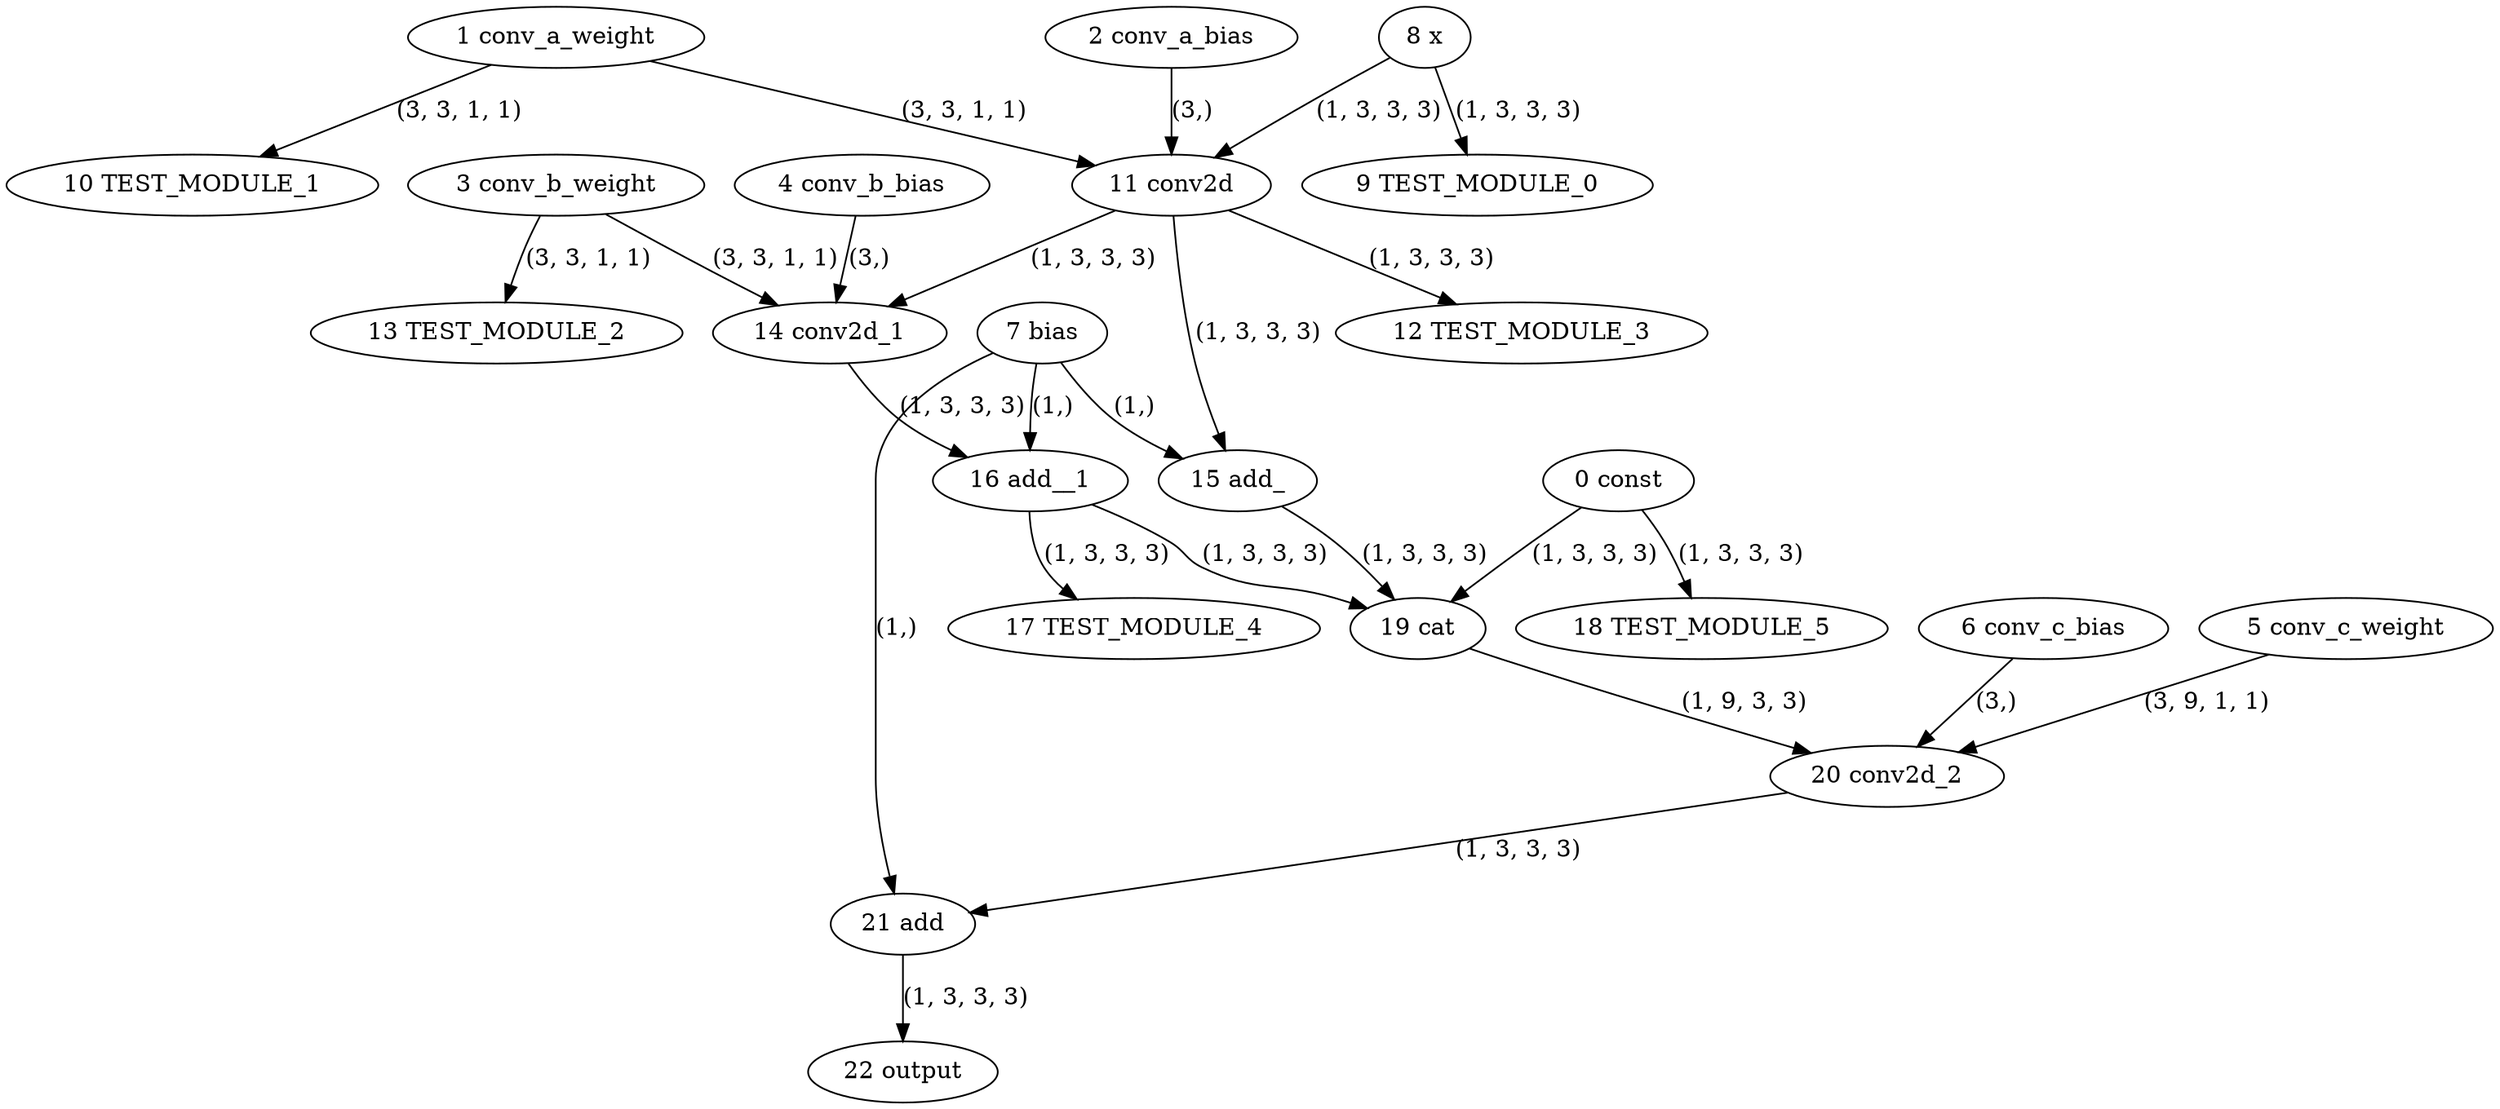 strict digraph  {
"0 const" [id=0, type=get_attr];
"1 conv_a_weight" [id=1, type=get_attr];
"2 conv_a_bias" [id=2, type=get_attr];
"3 conv_b_weight" [id=3, type=get_attr];
"4 conv_b_bias" [id=4, type=get_attr];
"5 conv_c_weight" [id=5, type=get_attr];
"6 conv_c_bias" [id=6, type=get_attr];
"7 bias" [id=7, type=get_attr];
"8 x" [id=8, type=input];
"9 TEST_MODULE_0" [id=9, type=call_module];
"10 TEST_MODULE_1" [id=10, type=call_module];
"11 conv2d" [id=11, type=conv2d];
"12 TEST_MODULE_3" [id=12, type=call_module];
"13 TEST_MODULE_2" [id=13, type=call_module];
"14 conv2d_1" [id=14, type=conv2d];
"15 add_" [id=15, type=add_];
"16 add__1" [id=16, type=add_];
"17 TEST_MODULE_4" [id=17, type=call_module];
"18 TEST_MODULE_5" [id=18, type=call_module];
"19 cat" [id=19, type=cat];
"20 conv2d_2" [id=20, type=conv2d];
"21 add" [id=21, type=add];
"22 output" [id=22, type=output];
"0 const" -> "18 TEST_MODULE_5"  [label="(1, 3, 3, 3)", style=solid];
"0 const" -> "19 cat"  [label="(1, 3, 3, 3)", style=solid];
"1 conv_a_weight" -> "10 TEST_MODULE_1"  [label="(3, 3, 1, 1)", style=solid];
"1 conv_a_weight" -> "11 conv2d"  [label="(3, 3, 1, 1)", style=solid];
"2 conv_a_bias" -> "11 conv2d"  [label="(3,)", style=solid];
"3 conv_b_weight" -> "13 TEST_MODULE_2"  [label="(3, 3, 1, 1)", style=solid];
"3 conv_b_weight" -> "14 conv2d_1"  [label="(3, 3, 1, 1)", style=solid];
"4 conv_b_bias" -> "14 conv2d_1"  [label="(3,)", style=solid];
"5 conv_c_weight" -> "20 conv2d_2"  [label="(3, 9, 1, 1)", style=solid];
"6 conv_c_bias" -> "20 conv2d_2"  [label="(3,)", style=solid];
"7 bias" -> "15 add_"  [label="(1,)", style=solid];
"7 bias" -> "16 add__1"  [label="(1,)", style=solid];
"7 bias" -> "21 add"  [label="(1,)", style=solid];
"8 x" -> "9 TEST_MODULE_0"  [label="(1, 3, 3, 3)", style=solid];
"8 x" -> "11 conv2d"  [label="(1, 3, 3, 3)", style=solid];
"11 conv2d" -> "12 TEST_MODULE_3"  [label="(1, 3, 3, 3)", style=solid];
"11 conv2d" -> "14 conv2d_1"  [label="(1, 3, 3, 3)", style=solid];
"11 conv2d" -> "15 add_"  [label="(1, 3, 3, 3)", style=solid];
"14 conv2d_1" -> "16 add__1"  [label="(1, 3, 3, 3)", style=solid];
"15 add_" -> "19 cat"  [label="(1, 3, 3, 3)", style=solid];
"16 add__1" -> "17 TEST_MODULE_4"  [label="(1, 3, 3, 3)", style=solid];
"16 add__1" -> "19 cat"  [label="(1, 3, 3, 3)", style=solid];
"19 cat" -> "20 conv2d_2"  [label="(1, 9, 3, 3)", style=solid];
"20 conv2d_2" -> "21 add"  [label="(1, 3, 3, 3)", style=solid];
"21 add" -> "22 output"  [label="(1, 3, 3, 3)", style=solid];
}
